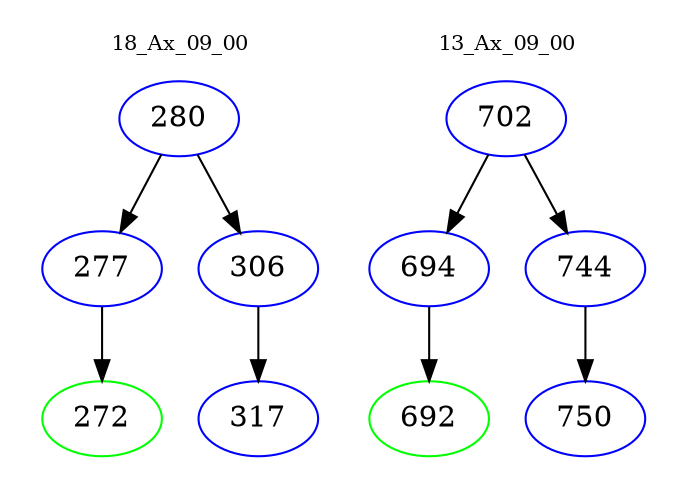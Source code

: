 digraph{
subgraph cluster_0 {
color = white
label = "18_Ax_09_00";
fontsize=10;
T0_280 [label="280", color="blue"]
T0_280 -> T0_277 [color="black"]
T0_277 [label="277", color="blue"]
T0_277 -> T0_272 [color="black"]
T0_272 [label="272", color="green"]
T0_280 -> T0_306 [color="black"]
T0_306 [label="306", color="blue"]
T0_306 -> T0_317 [color="black"]
T0_317 [label="317", color="blue"]
}
subgraph cluster_1 {
color = white
label = "13_Ax_09_00";
fontsize=10;
T1_702 [label="702", color="blue"]
T1_702 -> T1_694 [color="black"]
T1_694 [label="694", color="blue"]
T1_694 -> T1_692 [color="black"]
T1_692 [label="692", color="green"]
T1_702 -> T1_744 [color="black"]
T1_744 [label="744", color="blue"]
T1_744 -> T1_750 [color="black"]
T1_750 [label="750", color="blue"]
}
}
